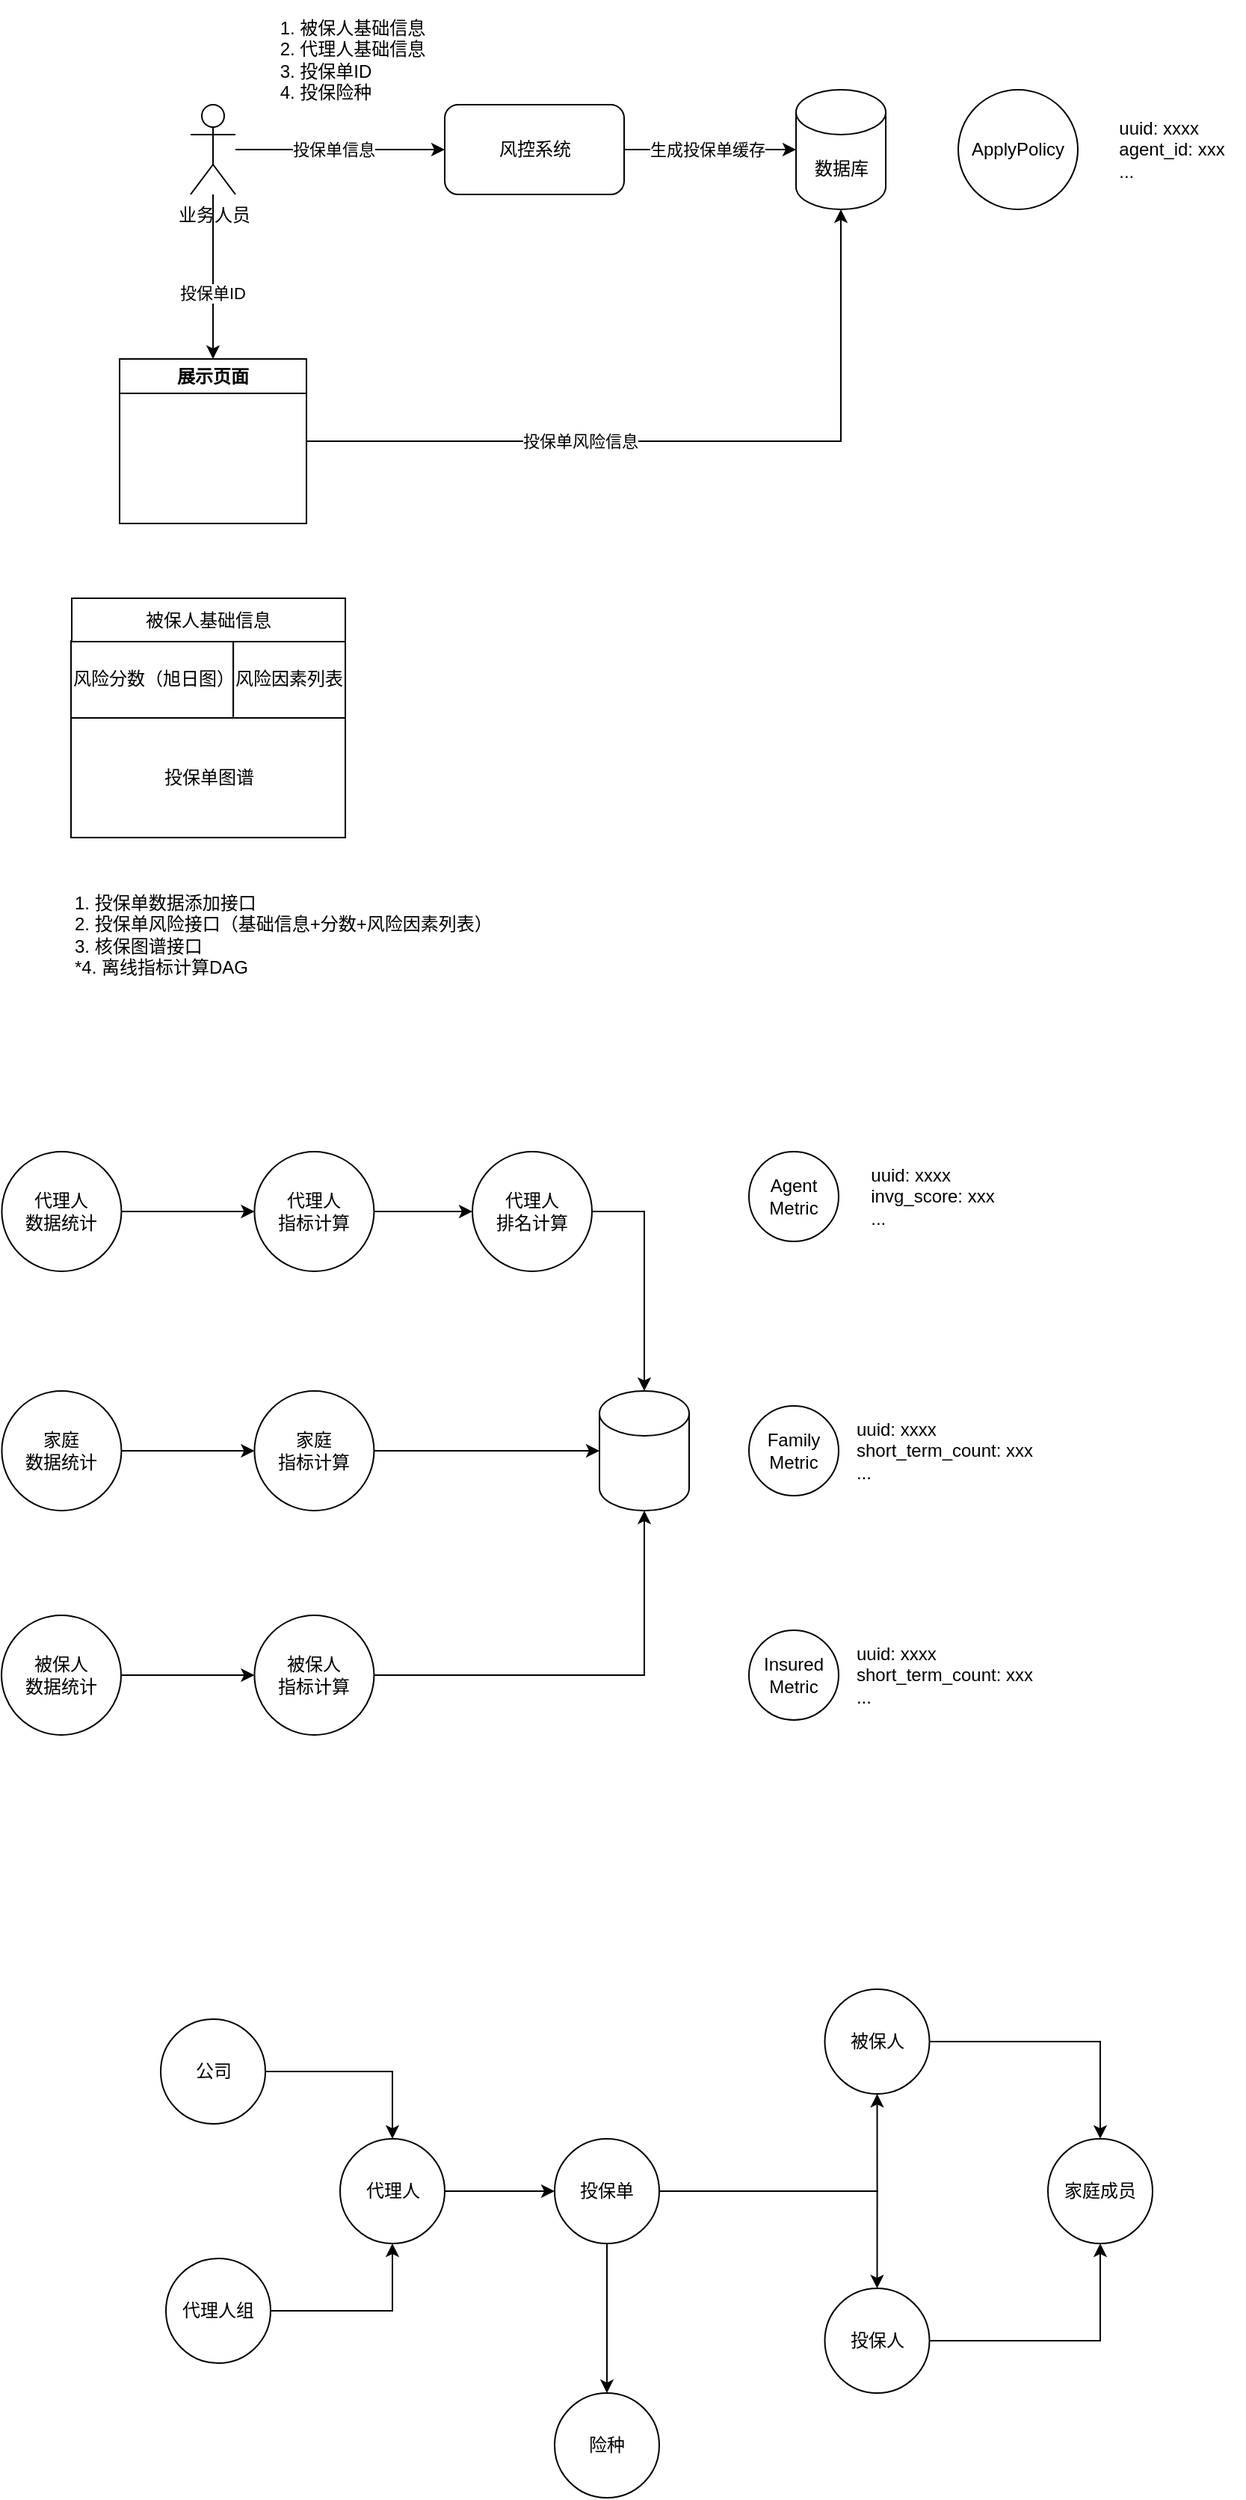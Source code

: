 <mxfile version="22.0.8" type="github">
  <diagram name="Page-1" id="D61PyfcK58h0UPg5Ae6O">
    <mxGraphModel dx="2074" dy="2250" grid="1" gridSize="10" guides="1" tooltips="1" connect="1" arrows="1" fold="1" page="1" pageScale="1" pageWidth="850" pageHeight="1100" math="0" shadow="0">
      <root>
        <mxCell id="0" />
        <mxCell id="1" parent="0" />
        <mxCell id="CutPcQzICrdOBgq3EssP-4" style="edgeStyle=orthogonalEdgeStyle;rounded=0;orthogonalLoop=1;jettySize=auto;html=1;" parent="1" source="CutPcQzICrdOBgq3EssP-1" target="CutPcQzICrdOBgq3EssP-2" edge="1">
          <mxGeometry relative="1" as="geometry" />
        </mxCell>
        <mxCell id="CutPcQzICrdOBgq3EssP-6" value="投保单信息" style="edgeLabel;html=1;align=center;verticalAlign=middle;resizable=0;points=[];" parent="CutPcQzICrdOBgq3EssP-4" vertex="1" connectable="0">
          <mxGeometry x="-0.329" relative="1" as="geometry">
            <mxPoint x="18" as="offset" />
          </mxGeometry>
        </mxCell>
        <mxCell id="CutPcQzICrdOBgq3EssP-11" style="edgeStyle=orthogonalEdgeStyle;rounded=0;orthogonalLoop=1;jettySize=auto;html=1;" parent="1" source="CutPcQzICrdOBgq3EssP-1" target="CutPcQzICrdOBgq3EssP-9" edge="1">
          <mxGeometry relative="1" as="geometry" />
        </mxCell>
        <mxCell id="CutPcQzICrdOBgq3EssP-13" value="投保单ID" style="edgeLabel;html=1;align=center;verticalAlign=middle;resizable=0;points=[];" parent="CutPcQzICrdOBgq3EssP-11" vertex="1" connectable="0">
          <mxGeometry x="0.173" y="-1" relative="1" as="geometry">
            <mxPoint y="1" as="offset" />
          </mxGeometry>
        </mxCell>
        <mxCell id="CutPcQzICrdOBgq3EssP-1" value="业务人员" style="shape=umlActor;verticalLabelPosition=bottom;verticalAlign=top;html=1;outlineConnect=0;" parent="1" vertex="1">
          <mxGeometry x="216.5" y="-960" width="30" height="60" as="geometry" />
        </mxCell>
        <mxCell id="CutPcQzICrdOBgq3EssP-5" style="edgeStyle=orthogonalEdgeStyle;rounded=0;orthogonalLoop=1;jettySize=auto;html=1;" parent="1" source="CutPcQzICrdOBgq3EssP-2" target="CutPcQzICrdOBgq3EssP-3" edge="1">
          <mxGeometry relative="1" as="geometry" />
        </mxCell>
        <mxCell id="CutPcQzICrdOBgq3EssP-7" value="生成投保单缓存" style="edgeLabel;html=1;align=center;verticalAlign=middle;resizable=0;points=[];" parent="CutPcQzICrdOBgq3EssP-5" vertex="1" connectable="0">
          <mxGeometry x="-0.478" relative="1" as="geometry">
            <mxPoint x="25" as="offset" />
          </mxGeometry>
        </mxCell>
        <mxCell id="CutPcQzICrdOBgq3EssP-2" value="风控系统" style="rounded=1;whiteSpace=wrap;html=1;" parent="1" vertex="1">
          <mxGeometry x="386.5" y="-960" width="120" height="60" as="geometry" />
        </mxCell>
        <mxCell id="CutPcQzICrdOBgq3EssP-3" value="数据库" style="shape=cylinder3;whiteSpace=wrap;html=1;boundedLbl=1;backgroundOutline=1;size=15;" parent="1" vertex="1">
          <mxGeometry x="621.5" y="-970" width="60" height="80" as="geometry" />
        </mxCell>
        <mxCell id="CutPcQzICrdOBgq3EssP-8" value="1. 被保人基础信息&lt;br&gt;&lt;div style=&quot;text-align: left;&quot;&gt;&lt;span style=&quot;background-color: initial;&quot;&gt;2. 代理人基础信息&lt;/span&gt;&lt;/div&gt;&lt;div style=&quot;text-align: left;&quot;&gt;&lt;span style=&quot;background-color: initial;&quot;&gt;3. 投保单ID&lt;/span&gt;&lt;/div&gt;&lt;div style=&quot;text-align: left;&quot;&gt;&lt;span style=&quot;background-color: initial;&quot;&gt;4. 投保险种&lt;/span&gt;&lt;/div&gt;" style="text;html=1;strokeColor=none;fillColor=none;align=center;verticalAlign=middle;whiteSpace=wrap;rounded=0;" parent="1" vertex="1">
          <mxGeometry x="259.21" y="-1030" width="131.5" height="80" as="geometry" />
        </mxCell>
        <mxCell id="CutPcQzICrdOBgq3EssP-9" value="展示页面" style="swimlane;whiteSpace=wrap;html=1;" parent="1" vertex="1">
          <mxGeometry x="169" y="-790" width="125" height="110" as="geometry" />
        </mxCell>
        <mxCell id="CutPcQzICrdOBgq3EssP-12" style="edgeStyle=orthogonalEdgeStyle;rounded=0;orthogonalLoop=1;jettySize=auto;html=1;entryX=0.5;entryY=1;entryDx=0;entryDy=0;entryPerimeter=0;" parent="1" source="CutPcQzICrdOBgq3EssP-9" target="CutPcQzICrdOBgq3EssP-3" edge="1">
          <mxGeometry relative="1" as="geometry" />
        </mxCell>
        <mxCell id="CutPcQzICrdOBgq3EssP-14" value="投保单风险信息" style="edgeLabel;html=1;align=center;verticalAlign=middle;resizable=0;points=[];" parent="CutPcQzICrdOBgq3EssP-12" vertex="1" connectable="0">
          <mxGeometry x="-0.44" relative="1" as="geometry">
            <mxPoint x="39" as="offset" />
          </mxGeometry>
        </mxCell>
        <mxCell id="CutPcQzICrdOBgq3EssP-22" value="1. 投保单数据添加接口&lt;br&gt;2. 投保单风险接口（基础信息+分数+风险因素列表）&lt;br&gt;3. 核保图谱接口&lt;br&gt;*4. 离线指标计算DAG" style="text;html=1;strokeColor=none;fillColor=none;align=left;verticalAlign=middle;whiteSpace=wrap;rounded=0;" parent="1" vertex="1">
          <mxGeometry x="136.5" y="-440" width="313.5" height="70" as="geometry" />
        </mxCell>
        <mxCell id="CutPcQzICrdOBgq3EssP-17" value="风险分数（旭日图）" style="rounded=0;whiteSpace=wrap;html=1;" parent="1" vertex="1">
          <mxGeometry x="136.5" y="-601.43" width="108.571" height="51.429" as="geometry" />
        </mxCell>
        <mxCell id="CutPcQzICrdOBgq3EssP-18" value="风险因素列表" style="rounded=0;whiteSpace=wrap;html=1;" parent="1" vertex="1">
          <mxGeometry x="245.07" y="-601.43" width="74.93" height="51.43" as="geometry" />
        </mxCell>
        <mxCell id="CutPcQzICrdOBgq3EssP-19" value="投保单图谱" style="rounded=0;whiteSpace=wrap;html=1;" parent="1" vertex="1">
          <mxGeometry x="136.5" y="-550" width="183.5" height="80" as="geometry" />
        </mxCell>
        <mxCell id="CutPcQzICrdOBgq3EssP-23" value="被保人基础信息" style="rounded=0;whiteSpace=wrap;html=1;" parent="1" vertex="1">
          <mxGeometry x="137" y="-630" width="183" height="29" as="geometry" />
        </mxCell>
        <mxCell id="CutPcQzICrdOBgq3EssP-30" style="edgeStyle=orthogonalEdgeStyle;rounded=0;orthogonalLoop=1;jettySize=auto;html=1;" parent="1" source="CutPcQzICrdOBgq3EssP-24" target="CutPcQzICrdOBgq3EssP-27" edge="1">
          <mxGeometry relative="1" as="geometry" />
        </mxCell>
        <mxCell id="CutPcQzICrdOBgq3EssP-24" value="代理人&lt;br&gt;数据统计" style="ellipse;whiteSpace=wrap;html=1;aspect=fixed;" parent="1" vertex="1">
          <mxGeometry x="90.21" y="-260" width="80" height="80" as="geometry" />
        </mxCell>
        <mxCell id="CutPcQzICrdOBgq3EssP-31" style="edgeStyle=orthogonalEdgeStyle;rounded=0;orthogonalLoop=1;jettySize=auto;html=1;entryX=0;entryY=0.5;entryDx=0;entryDy=0;" parent="1" source="CutPcQzICrdOBgq3EssP-25" target="CutPcQzICrdOBgq3EssP-28" edge="1">
          <mxGeometry relative="1" as="geometry" />
        </mxCell>
        <mxCell id="CutPcQzICrdOBgq3EssP-25" value="家庭&lt;br&gt;数据统计" style="ellipse;whiteSpace=wrap;html=1;aspect=fixed;" parent="1" vertex="1">
          <mxGeometry x="90.21" y="-100" width="80" height="80" as="geometry" />
        </mxCell>
        <mxCell id="CutPcQzICrdOBgq3EssP-32" style="edgeStyle=orthogonalEdgeStyle;rounded=0;orthogonalLoop=1;jettySize=auto;html=1;entryX=0;entryY=0.5;entryDx=0;entryDy=0;" parent="1" source="CutPcQzICrdOBgq3EssP-26" target="CutPcQzICrdOBgq3EssP-29" edge="1">
          <mxGeometry relative="1" as="geometry" />
        </mxCell>
        <mxCell id="CutPcQzICrdOBgq3EssP-26" value="被保人&lt;br&gt;数据统计" style="ellipse;whiteSpace=wrap;html=1;aspect=fixed;" parent="1" vertex="1">
          <mxGeometry x="90.0" y="50" width="80" height="80" as="geometry" />
        </mxCell>
        <mxCell id="CutPcQzICrdOBgq3EssP-34" style="edgeStyle=orthogonalEdgeStyle;rounded=0;orthogonalLoop=1;jettySize=auto;html=1;entryX=0;entryY=0.5;entryDx=0;entryDy=0;" parent="1" source="CutPcQzICrdOBgq3EssP-27" target="CutPcQzICrdOBgq3EssP-33" edge="1">
          <mxGeometry relative="1" as="geometry" />
        </mxCell>
        <mxCell id="CutPcQzICrdOBgq3EssP-27" value="代理人&lt;br&gt;指标计算" style="ellipse;whiteSpace=wrap;html=1;aspect=fixed;" parent="1" vertex="1">
          <mxGeometry x="259.21" y="-260" width="80" height="80" as="geometry" />
        </mxCell>
        <mxCell id="CutPcQzICrdOBgq3EssP-37" style="edgeStyle=orthogonalEdgeStyle;rounded=0;orthogonalLoop=1;jettySize=auto;html=1;" parent="1" source="CutPcQzICrdOBgq3EssP-28" target="CutPcQzICrdOBgq3EssP-35" edge="1">
          <mxGeometry relative="1" as="geometry" />
        </mxCell>
        <mxCell id="CutPcQzICrdOBgq3EssP-28" value="家庭&lt;br&gt;指标计算" style="ellipse;whiteSpace=wrap;html=1;aspect=fixed;" parent="1" vertex="1">
          <mxGeometry x="259.21" y="-100" width="80" height="80" as="geometry" />
        </mxCell>
        <mxCell id="CutPcQzICrdOBgq3EssP-29" value="被保人&lt;br&gt;指标计算" style="ellipse;whiteSpace=wrap;html=1;aspect=fixed;" parent="1" vertex="1">
          <mxGeometry x="259.21" y="50" width="80" height="80" as="geometry" />
        </mxCell>
        <mxCell id="CutPcQzICrdOBgq3EssP-33" value="代理人&lt;br&gt;排名计算" style="ellipse;whiteSpace=wrap;html=1;aspect=fixed;" parent="1" vertex="1">
          <mxGeometry x="405" y="-260" width="80" height="80" as="geometry" />
        </mxCell>
        <mxCell id="CutPcQzICrdOBgq3EssP-35" value="" style="shape=cylinder3;whiteSpace=wrap;html=1;boundedLbl=1;backgroundOutline=1;size=15;" parent="1" vertex="1">
          <mxGeometry x="490" y="-100" width="60" height="80" as="geometry" />
        </mxCell>
        <mxCell id="CutPcQzICrdOBgq3EssP-36" style="edgeStyle=orthogonalEdgeStyle;rounded=0;orthogonalLoop=1;jettySize=auto;html=1;entryX=0.5;entryY=0;entryDx=0;entryDy=0;entryPerimeter=0;" parent="1" source="CutPcQzICrdOBgq3EssP-33" target="CutPcQzICrdOBgq3EssP-35" edge="1">
          <mxGeometry relative="1" as="geometry" />
        </mxCell>
        <mxCell id="CutPcQzICrdOBgq3EssP-38" style="edgeStyle=orthogonalEdgeStyle;rounded=0;orthogonalLoop=1;jettySize=auto;html=1;entryX=0.5;entryY=1;entryDx=0;entryDy=0;entryPerimeter=0;" parent="1" source="CutPcQzICrdOBgq3EssP-29" target="CutPcQzICrdOBgq3EssP-35" edge="1">
          <mxGeometry relative="1" as="geometry" />
        </mxCell>
        <mxCell id="CutPcQzICrdOBgq3EssP-41" value="" style="group" parent="1" vertex="1" connectable="0">
          <mxGeometry x="590" y="-260" width="171.5" height="60" as="geometry" />
        </mxCell>
        <mxCell id="CutPcQzICrdOBgq3EssP-39" value="Agent&lt;br&gt;Metric" style="ellipse;whiteSpace=wrap;html=1;aspect=fixed;" parent="CutPcQzICrdOBgq3EssP-41" vertex="1">
          <mxGeometry width="60" height="60" as="geometry" />
        </mxCell>
        <mxCell id="CutPcQzICrdOBgq3EssP-40" value="&lt;div style=&quot;text-align: left;&quot;&gt;&lt;span style=&quot;background-color: initial;&quot;&gt;uuid: xxxx&lt;/span&gt;&lt;/div&gt;&lt;div style=&quot;text-align: left;&quot;&gt;&lt;span style=&quot;background-color: initial;&quot;&gt;invg_score: xxx&lt;/span&gt;&lt;/div&gt;&lt;div style=&quot;text-align: left;&quot;&gt;&lt;span style=&quot;background-color: initial;&quot;&gt;...&lt;/span&gt;&lt;/div&gt;" style="text;html=1;strokeColor=none;fillColor=none;align=center;verticalAlign=middle;whiteSpace=wrap;rounded=0;" parent="CutPcQzICrdOBgq3EssP-41" vertex="1">
          <mxGeometry x="73.5" y="15" width="98" height="30" as="geometry" />
        </mxCell>
        <mxCell id="CutPcQzICrdOBgq3EssP-42" value="" style="group" parent="1" vertex="1" connectable="0">
          <mxGeometry x="590" y="-90" width="220" height="60" as="geometry" />
        </mxCell>
        <mxCell id="CutPcQzICrdOBgq3EssP-43" value="Family&lt;br&gt;Metric" style="ellipse;whiteSpace=wrap;html=1;aspect=fixed;" parent="CutPcQzICrdOBgq3EssP-42" vertex="1">
          <mxGeometry width="60" height="60" as="geometry" />
        </mxCell>
        <mxCell id="CutPcQzICrdOBgq3EssP-44" value="&lt;div style=&quot;text-align: left;&quot;&gt;&lt;span style=&quot;background-color: initial;&quot;&gt;uuid: xxxx&lt;/span&gt;&lt;/div&gt;&lt;div style=&quot;text-align: left;&quot;&gt;&lt;span style=&quot;background-color: initial;&quot;&gt;short_term_count: xxx&lt;/span&gt;&lt;/div&gt;&lt;div style=&quot;text-align: left;&quot;&gt;&lt;span style=&quot;background-color: initial;&quot;&gt;...&lt;/span&gt;&lt;/div&gt;" style="text;html=1;strokeColor=none;fillColor=none;align=center;verticalAlign=middle;whiteSpace=wrap;rounded=0;" parent="CutPcQzICrdOBgq3EssP-42" vertex="1">
          <mxGeometry x="68.496" y="15" width="125.714" height="30" as="geometry" />
        </mxCell>
        <mxCell id="CutPcQzICrdOBgq3EssP-46" value="" style="group" parent="1" vertex="1" connectable="0">
          <mxGeometry x="590" y="60" width="220" height="60" as="geometry" />
        </mxCell>
        <mxCell id="CutPcQzICrdOBgq3EssP-47" value="Insured&lt;br&gt;Metric" style="ellipse;whiteSpace=wrap;html=1;aspect=fixed;" parent="CutPcQzICrdOBgq3EssP-46" vertex="1">
          <mxGeometry width="60" height="60" as="geometry" />
        </mxCell>
        <mxCell id="CutPcQzICrdOBgq3EssP-48" value="&lt;div style=&quot;text-align: left;&quot;&gt;&lt;span style=&quot;background-color: initial;&quot;&gt;uuid: xxxx&lt;/span&gt;&lt;/div&gt;&lt;div style=&quot;text-align: left;&quot;&gt;&lt;span style=&quot;background-color: initial;&quot;&gt;short_term_count: xxx&lt;/span&gt;&lt;/div&gt;&lt;div style=&quot;text-align: left;&quot;&gt;&lt;span style=&quot;background-color: initial;&quot;&gt;...&lt;/span&gt;&lt;/div&gt;" style="text;html=1;strokeColor=none;fillColor=none;align=center;verticalAlign=middle;whiteSpace=wrap;rounded=0;" parent="CutPcQzICrdOBgq3EssP-46" vertex="1">
          <mxGeometry x="68.496" y="15" width="125.714" height="30" as="geometry" />
        </mxCell>
        <mxCell id="CutPcQzICrdOBgq3EssP-49" value="" style="group" parent="1" vertex="1" connectable="0">
          <mxGeometry x="750" y="-950" width="171.5" height="60" as="geometry" />
        </mxCell>
        <mxCell id="CutPcQzICrdOBgq3EssP-50" value="ApplyPolicy" style="ellipse;whiteSpace=wrap;html=1;aspect=fixed;" parent="CutPcQzICrdOBgq3EssP-49" vertex="1">
          <mxGeometry x="-20" y="-20" width="80" height="80" as="geometry" />
        </mxCell>
        <mxCell id="CutPcQzICrdOBgq3EssP-51" value="&lt;div style=&quot;text-align: left;&quot;&gt;&lt;span style=&quot;background-color: initial;&quot;&gt;uuid: xxxx&lt;/span&gt;&lt;/div&gt;&lt;div style=&quot;text-align: left;&quot;&gt;&lt;span style=&quot;background-color: initial;&quot;&gt;agent_id: xxx&lt;/span&gt;&lt;/div&gt;&lt;div style=&quot;text-align: left;&quot;&gt;&lt;span style=&quot;background-color: initial;&quot;&gt;...&lt;/span&gt;&lt;/div&gt;" style="text;html=1;strokeColor=none;fillColor=none;align=center;verticalAlign=middle;whiteSpace=wrap;rounded=0;" parent="CutPcQzICrdOBgq3EssP-49" vertex="1">
          <mxGeometry x="73.5" y="5" width="98" height="30" as="geometry" />
        </mxCell>
        <mxCell id="40ppi2U5x2NpT91st2qv-13" style="edgeStyle=orthogonalEdgeStyle;rounded=0;orthogonalLoop=1;jettySize=auto;html=1;" edge="1" parent="1" source="40ppi2U5x2NpT91st2qv-1" target="40ppi2U5x2NpT91st2qv-2">
          <mxGeometry relative="1" as="geometry" />
        </mxCell>
        <mxCell id="40ppi2U5x2NpT91st2qv-14" style="edgeStyle=orthogonalEdgeStyle;rounded=0;orthogonalLoop=1;jettySize=auto;html=1;entryX=0.5;entryY=0;entryDx=0;entryDy=0;" edge="1" parent="1" source="40ppi2U5x2NpT91st2qv-1" target="40ppi2U5x2NpT91st2qv-3">
          <mxGeometry relative="1" as="geometry" />
        </mxCell>
        <mxCell id="40ppi2U5x2NpT91st2qv-17" style="edgeStyle=orthogonalEdgeStyle;rounded=0;orthogonalLoop=1;jettySize=auto;html=1;" edge="1" parent="1" source="40ppi2U5x2NpT91st2qv-1" target="40ppi2U5x2NpT91st2qv-6">
          <mxGeometry relative="1" as="geometry" />
        </mxCell>
        <mxCell id="40ppi2U5x2NpT91st2qv-1" value="投保单" style="ellipse;whiteSpace=wrap;html=1;aspect=fixed;" vertex="1" parent="1">
          <mxGeometry x="460" y="400" width="70" height="70" as="geometry" />
        </mxCell>
        <mxCell id="40ppi2U5x2NpT91st2qv-15" style="edgeStyle=orthogonalEdgeStyle;rounded=0;orthogonalLoop=1;jettySize=auto;html=1;" edge="1" parent="1" source="40ppi2U5x2NpT91st2qv-2" target="40ppi2U5x2NpT91st2qv-4">
          <mxGeometry relative="1" as="geometry" />
        </mxCell>
        <mxCell id="40ppi2U5x2NpT91st2qv-2" value="被保人" style="ellipse;whiteSpace=wrap;html=1;aspect=fixed;" vertex="1" parent="1">
          <mxGeometry x="640.75" y="300" width="70" height="70" as="geometry" />
        </mxCell>
        <mxCell id="40ppi2U5x2NpT91st2qv-16" style="edgeStyle=orthogonalEdgeStyle;rounded=0;orthogonalLoop=1;jettySize=auto;html=1;entryX=0.5;entryY=1;entryDx=0;entryDy=0;" edge="1" parent="1" source="40ppi2U5x2NpT91st2qv-3" target="40ppi2U5x2NpT91st2qv-4">
          <mxGeometry relative="1" as="geometry" />
        </mxCell>
        <mxCell id="40ppi2U5x2NpT91st2qv-3" value="投保人" style="ellipse;whiteSpace=wrap;html=1;aspect=fixed;" vertex="1" parent="1">
          <mxGeometry x="640.75" y="500" width="70" height="70" as="geometry" />
        </mxCell>
        <mxCell id="40ppi2U5x2NpT91st2qv-4" value="家庭成员" style="ellipse;whiteSpace=wrap;html=1;aspect=fixed;" vertex="1" parent="1">
          <mxGeometry x="790" y="400" width="70" height="70" as="geometry" />
        </mxCell>
        <mxCell id="40ppi2U5x2NpT91st2qv-12" style="edgeStyle=orthogonalEdgeStyle;rounded=0;orthogonalLoop=1;jettySize=auto;html=1;entryX=0;entryY=0.5;entryDx=0;entryDy=0;" edge="1" parent="1" source="40ppi2U5x2NpT91st2qv-5" target="40ppi2U5x2NpT91st2qv-1">
          <mxGeometry relative="1" as="geometry" />
        </mxCell>
        <mxCell id="40ppi2U5x2NpT91st2qv-5" value="代理人" style="ellipse;whiteSpace=wrap;html=1;aspect=fixed;" vertex="1" parent="1">
          <mxGeometry x="316.5" y="400" width="70" height="70" as="geometry" />
        </mxCell>
        <mxCell id="40ppi2U5x2NpT91st2qv-6" value="险种" style="ellipse;whiteSpace=wrap;html=1;aspect=fixed;" vertex="1" parent="1">
          <mxGeometry x="460" y="570" width="70" height="70" as="geometry" />
        </mxCell>
        <mxCell id="40ppi2U5x2NpT91st2qv-10" style="edgeStyle=orthogonalEdgeStyle;rounded=0;orthogonalLoop=1;jettySize=auto;html=1;entryX=0.5;entryY=0;entryDx=0;entryDy=0;" edge="1" parent="1" source="40ppi2U5x2NpT91st2qv-8" target="40ppi2U5x2NpT91st2qv-5">
          <mxGeometry relative="1" as="geometry" />
        </mxCell>
        <mxCell id="40ppi2U5x2NpT91st2qv-8" value="公司" style="ellipse;whiteSpace=wrap;html=1;aspect=fixed;" vertex="1" parent="1">
          <mxGeometry x="196.5" y="320" width="70" height="70" as="geometry" />
        </mxCell>
        <mxCell id="40ppi2U5x2NpT91st2qv-11" style="edgeStyle=orthogonalEdgeStyle;rounded=0;orthogonalLoop=1;jettySize=auto;html=1;entryX=0.5;entryY=1;entryDx=0;entryDy=0;" edge="1" parent="1" source="40ppi2U5x2NpT91st2qv-9" target="40ppi2U5x2NpT91st2qv-5">
          <mxGeometry relative="1" as="geometry" />
        </mxCell>
        <mxCell id="40ppi2U5x2NpT91st2qv-9" value="代理人组" style="ellipse;whiteSpace=wrap;html=1;aspect=fixed;" vertex="1" parent="1">
          <mxGeometry x="200" y="480" width="70" height="70" as="geometry" />
        </mxCell>
      </root>
    </mxGraphModel>
  </diagram>
</mxfile>
